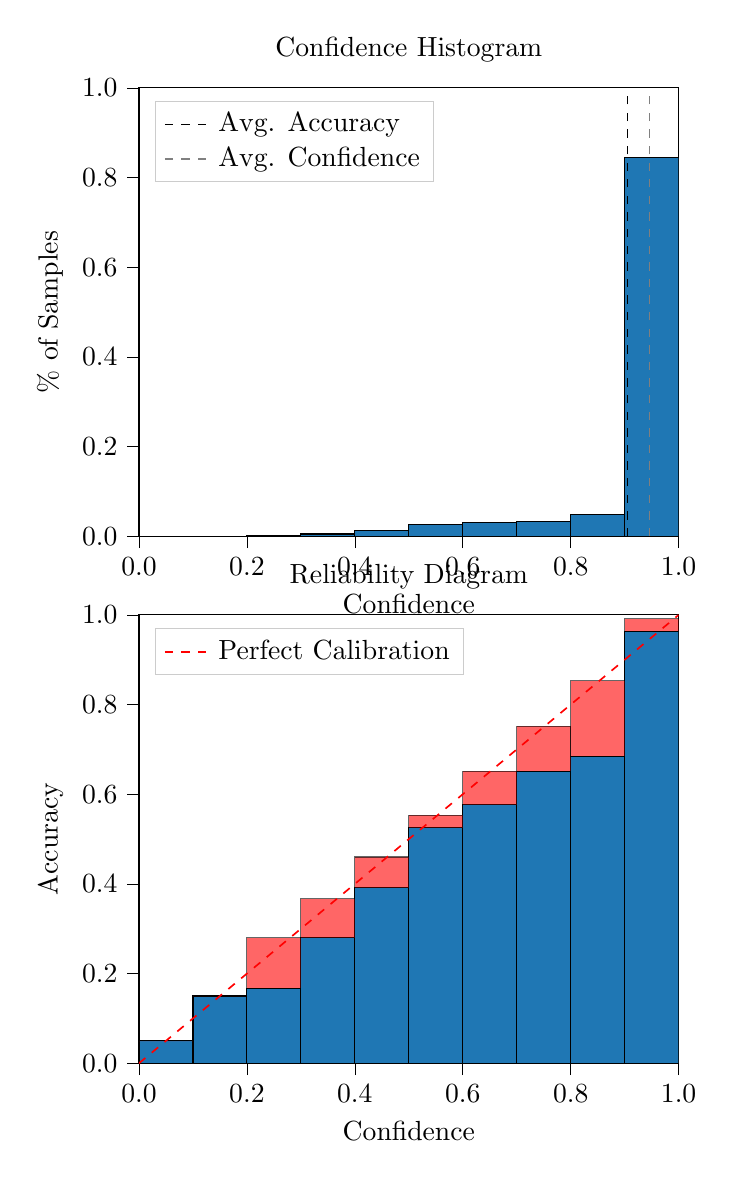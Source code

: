 % This file was created by tikzplotlib v0.9.8.
\begin{tikzpicture}

\definecolor{color0}{rgb}{0.122,0.467,0.706}

\begin{groupplot}[group style={group size=1 by 2}]
\nextgroupplot[
legend cell align={left},
legend style={
  fill opacity=0.8,
  draw opacity=1,
  text opacity=1,
  at={(0.03,0.97)},
  anchor=north west,
  draw=white!80!black
},
tick align=outside,
tick pos=left,
title={Confidence Histogram},
x grid style={white!69.02!black},
xlabel={Confidence},
xmin=0, xmax=1,
xtick style={color=black},
xtick={0,0.2,0.4,0.6,0.8,1},
xticklabels={0.0,0.2,0.4,0.6,0.8,1.0},
y grid style={white!69.02!black},
ylabel={\% of Samples},
ymin=0, ymax=1,
ytick style={color=black},
ytick={0,0.2,0.4,0.6,0.8,1},
yticklabels={0.0,0.2,0.4,0.6,0.8,1.0}
]
\draw[draw=black,fill=color0] (axis cs:-6.939e-18,0) rectangle (axis cs:0.1,0);
\draw[draw=black,fill=color0] (axis cs:0.1,0) rectangle (axis cs:0.2,0);
\draw[draw=black,fill=color0] (axis cs:0.2,0) rectangle (axis cs:0.3,0.001);
\draw[draw=black,fill=color0] (axis cs:0.3,0) rectangle (axis cs:0.4,0.005);
\draw[draw=black,fill=color0] (axis cs:0.4,0) rectangle (axis cs:0.5,0.013);
\draw[draw=black,fill=color0] (axis cs:0.5,0) rectangle (axis cs:0.6,0.026);
\draw[draw=black,fill=color0] (axis cs:0.6,0) rectangle (axis cs:0.7,0.03);
\draw[draw=black,fill=color0] (axis cs:0.7,0) rectangle (axis cs:0.8,0.032);
\draw[draw=black,fill=color0] (axis cs:0.8,0) rectangle (axis cs:0.9,0.049);
\draw[draw=black,fill=color0] (axis cs:0.9,0) rectangle (axis cs:1,0.844);
\addplot [semithick, black, dashed]
table {%
0.905 0
0.905 1
};
\addlegendentry{Avg. Accuracy}
\addplot [semithick, white!50.196!black, dashed]
table {%
0.946 0
0.946 1
};
\addlegendentry{Avg. Confidence}

\nextgroupplot[
legend cell align={left},
legend style={
  fill opacity=0.8,
  draw opacity=1,
  text opacity=1,
  at={(0.03,0.97)},
  anchor=north west,
  draw=white!80!black
},
tick align=outside,
tick pos=left,
title={Reliability Diagram},
x grid style={white!69.02!black},
xlabel={Confidence},
xmin=0, xmax=1,
xtick style={color=black},
xtick={0,0.2,0.4,0.6,0.8,1},
xticklabels={0.0,0.2,0.4,0.6,0.8,1.0},
y grid style={white!69.02!black},
ylabel={Accuracy},
ymin=0, ymax=1,
ytick style={color=black},
ytick={0,0.2,0.4,0.6,0.8,1},
yticklabels={0.0,0.2,0.4,0.6,0.8,1.0}
]
\draw[draw=black,fill=color0] (axis cs:-6.939e-18,0) rectangle (axis cs:0.1,0.05);
\draw[draw=black,fill=color0] (axis cs:0.1,0) rectangle (axis cs:0.2,0.15);
\draw[draw=black,fill=color0] (axis cs:0.2,0) rectangle (axis cs:0.3,0.167);
\draw[draw=black,fill=color0] (axis cs:0.3,0) rectangle (axis cs:0.4,0.28);
\draw[draw=black,fill=color0] (axis cs:0.4,0) rectangle (axis cs:0.5,0.392);
\draw[draw=black,fill=color0] (axis cs:0.5,0) rectangle (axis cs:0.6,0.525);
\draw[draw=black,fill=color0] (axis cs:0.6,0) rectangle (axis cs:0.7,0.577);
\draw[draw=black,fill=color0] (axis cs:0.7,0) rectangle (axis cs:0.8,0.651);
\draw[draw=black,fill=color0] (axis cs:0.8,0) rectangle (axis cs:0.9,0.685);
\draw[draw=black,fill=color0] (axis cs:0.9,0) rectangle (axis cs:1,0.964);
\draw[draw=black,fill=red,opacity=0.6] (axis cs:-6.939e-18,0.05) rectangle (axis cs:0.1,0.05);
\draw[draw=black,fill=red,opacity=0.6] (axis cs:0.1,0.15) rectangle (axis cs:0.2,0.15);
\draw[draw=black,fill=red,opacity=0.6] (axis cs:0.2,0.167) rectangle (axis cs:0.3,0.28);
\draw[draw=black,fill=red,opacity=0.6] (axis cs:0.3,0.28) rectangle (axis cs:0.4,0.367);
\draw[draw=black,fill=red,opacity=0.6] (axis cs:0.4,0.392) rectangle (axis cs:0.5,0.46);
\draw[draw=black,fill=red,opacity=0.6] (axis cs:0.5,0.525) rectangle (axis cs:0.6,0.553);
\draw[draw=black,fill=red,opacity=0.6] (axis cs:0.6,0.577) rectangle (axis cs:0.7,0.651);
\draw[draw=black,fill=red,opacity=0.6] (axis cs:0.7,0.651) rectangle (axis cs:0.8,0.752);
\draw[draw=black,fill=red,opacity=0.6] (axis cs:0.8,0.685) rectangle (axis cs:0.9,0.853);
\draw[draw=black,fill=red,opacity=0.6] (axis cs:0.9,0.964) rectangle (axis cs:1,0.992);
\addplot [semithick, red, dashed]
table {%
0 0
1 1
};
\addlegendentry{Perfect Calibration}
\end{groupplot}

\end{tikzpicture}
